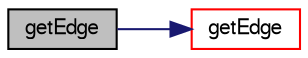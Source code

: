 digraph "getEdge"
{
  bgcolor="transparent";
  edge [fontname="FreeSans",fontsize="10",labelfontname="FreeSans",labelfontsize="10"];
  node [fontname="FreeSans",fontsize="10",shape=record];
  rankdir="LR";
  Node815 [label="getEdge",height=0.2,width=0.4,color="black", fillcolor="grey75", style="filled", fontcolor="black"];
  Node815 -> Node816 [color="midnightblue",fontsize="10",style="solid",fontname="FreeSans"];
  Node816 [label="getEdge",height=0.2,width=0.4,color="red",URL="$a21494.html#a4cfb706c40b0c7beeb1b83b466e5cb2e",tooltip="convert eVert to edge label "];
}
